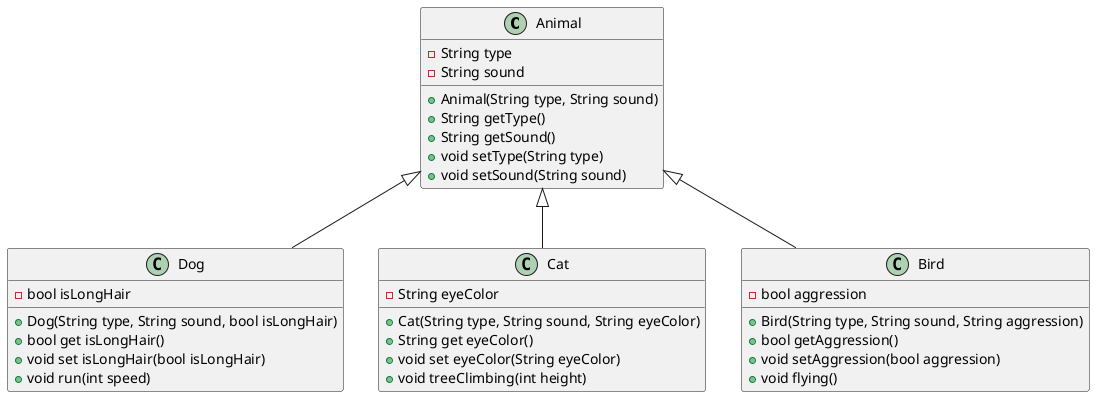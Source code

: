@startuml

scale 1

class Animal {
    -String type
    -String sound

    +Animal(String type, String sound)
    +String getType()
    +String getSound()
    +void setType(String type)
    +void setSound(String sound)
}

class Dog extends Animal {
    -bool isLongHair
    +Dog(String type, String sound, bool isLongHair)
    +bool get isLongHair()
    +void set isLongHair(bool isLongHair)
    +void run(int speed)
}
class Cat extends Animal {
    -String eyeColor
    +Cat(String type, String sound, String eyeColor)
    +String get eyeColor()
    +void set eyeColor(String eyeColor)
    +void treeClimbing(int height)
}
class Bird extends Animal {
    -bool aggression
    +Bird(String type, String sound, String aggression)
    +bool getAggression()
    +void setAggression(bool aggression)
    +void flying()
}

@enduml